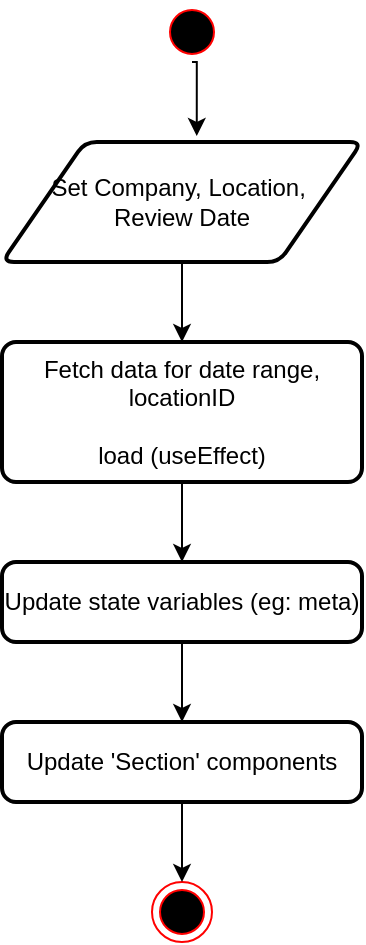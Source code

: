 <mxfile version="24.8.6">
  <diagram name="Page-1" id="0dvTqoQZgNPwvWySJ_LF">
    <mxGraphModel dx="880" dy="462" grid="1" gridSize="10" guides="1" tooltips="1" connect="1" arrows="1" fold="1" page="1" pageScale="1" pageWidth="850" pageHeight="1100" math="0" shadow="0">
      <root>
        <mxCell id="0" />
        <mxCell id="1" parent="0" />
        <mxCell id="shjbX_Em7bWSXekvOMF--1" value="" style="ellipse;html=1;shape=startState;fillColor=#000000;strokeColor=#ff0000;" vertex="1" parent="1">
          <mxGeometry x="260" y="40" width="30" height="30" as="geometry" />
        </mxCell>
        <mxCell id="shjbX_Em7bWSXekvOMF--11" value="" style="ellipse;html=1;shape=endState;fillColor=#000000;strokeColor=#ff0000;" vertex="1" parent="1">
          <mxGeometry x="255" y="480" width="30" height="30" as="geometry" />
        </mxCell>
        <mxCell id="shjbX_Em7bWSXekvOMF--22" style="edgeStyle=orthogonalEdgeStyle;rounded=0;orthogonalLoop=1;jettySize=auto;html=1;exitX=0.5;exitY=1;exitDx=0;exitDy=0;entryX=0.5;entryY=0;entryDx=0;entryDy=0;" edge="1" parent="1" source="shjbX_Em7bWSXekvOMF--15" target="shjbX_Em7bWSXekvOMF--16">
          <mxGeometry relative="1" as="geometry" />
        </mxCell>
        <mxCell id="shjbX_Em7bWSXekvOMF--15" value="&lt;div&gt;Set Company, Location,&amp;nbsp;&lt;/div&gt;&lt;div&gt;Review Date&lt;/div&gt;" style="shape=parallelogram;html=1;strokeWidth=2;perimeter=parallelogramPerimeter;whiteSpace=wrap;rounded=1;arcSize=12;size=0.23;" vertex="1" parent="1">
          <mxGeometry x="180" y="110" width="180" height="60" as="geometry" />
        </mxCell>
        <mxCell id="shjbX_Em7bWSXekvOMF--23" style="edgeStyle=orthogonalEdgeStyle;rounded=0;orthogonalLoop=1;jettySize=auto;html=1;exitX=0.5;exitY=1;exitDx=0;exitDy=0;entryX=0.5;entryY=0;entryDx=0;entryDy=0;" edge="1" parent="1" source="shjbX_Em7bWSXekvOMF--16" target="shjbX_Em7bWSXekvOMF--17">
          <mxGeometry relative="1" as="geometry" />
        </mxCell>
        <mxCell id="shjbX_Em7bWSXekvOMF--16" value="Fetch data for date range, locationID&lt;br&gt;&lt;div&gt;&lt;br&gt;&lt;/div&gt;&lt;div&gt;load (useEffect)&lt;/div&gt;" style="rounded=1;whiteSpace=wrap;html=1;absoluteArcSize=1;arcSize=14;strokeWidth=2;" vertex="1" parent="1">
          <mxGeometry x="180" y="210" width="180" height="70" as="geometry" />
        </mxCell>
        <mxCell id="shjbX_Em7bWSXekvOMF--24" style="edgeStyle=orthogonalEdgeStyle;rounded=0;orthogonalLoop=1;jettySize=auto;html=1;exitX=0.5;exitY=1;exitDx=0;exitDy=0;entryX=0.5;entryY=0;entryDx=0;entryDy=0;" edge="1" parent="1" source="shjbX_Em7bWSXekvOMF--17" target="shjbX_Em7bWSXekvOMF--19">
          <mxGeometry relative="1" as="geometry" />
        </mxCell>
        <mxCell id="shjbX_Em7bWSXekvOMF--17" value="Update state variables (eg: meta)" style="rounded=1;whiteSpace=wrap;html=1;absoluteArcSize=1;arcSize=14;strokeWidth=2;" vertex="1" parent="1">
          <mxGeometry x="180" y="320" width="180" height="40" as="geometry" />
        </mxCell>
        <mxCell id="shjbX_Em7bWSXekvOMF--26" style="edgeStyle=orthogonalEdgeStyle;rounded=0;orthogonalLoop=1;jettySize=auto;html=1;exitX=0.5;exitY=1;exitDx=0;exitDy=0;entryX=0.5;entryY=0;entryDx=0;entryDy=0;" edge="1" parent="1" source="shjbX_Em7bWSXekvOMF--19" target="shjbX_Em7bWSXekvOMF--11">
          <mxGeometry relative="1" as="geometry" />
        </mxCell>
        <mxCell id="shjbX_Em7bWSXekvOMF--19" value="Update &#39;Section&#39; components" style="rounded=1;whiteSpace=wrap;html=1;absoluteArcSize=1;arcSize=14;strokeWidth=2;" vertex="1" parent="1">
          <mxGeometry x="180" y="400" width="180" height="40" as="geometry" />
        </mxCell>
        <mxCell id="shjbX_Em7bWSXekvOMF--21" style="edgeStyle=orthogonalEdgeStyle;rounded=0;orthogonalLoop=1;jettySize=auto;html=1;exitX=0.5;exitY=1;exitDx=0;exitDy=0;entryX=0.541;entryY=-0.05;entryDx=0;entryDy=0;entryPerimeter=0;" edge="1" parent="1" source="shjbX_Em7bWSXekvOMF--1" target="shjbX_Em7bWSXekvOMF--15">
          <mxGeometry relative="1" as="geometry" />
        </mxCell>
      </root>
    </mxGraphModel>
  </diagram>
</mxfile>
